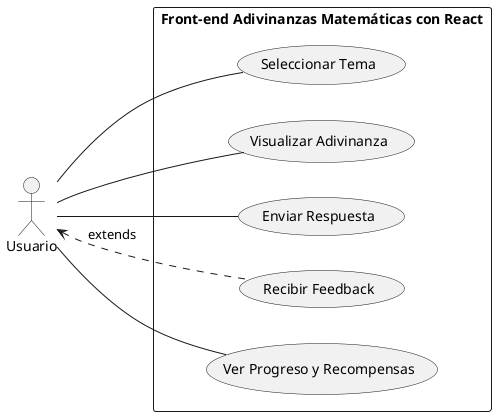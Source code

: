 @startuml
left to right direction
actor Usuario
rectangle "Front-end Adivinanzas Matemáticas con React" {
 Usuario -- (Seleccionar Tema)
 Usuario -- (Visualizar Adivinanza)
 Usuario -- (Enviar Respuesta)
 Usuario <.. (Recibir Feedback) : extends
 Usuario -- (Ver Progreso y Recompensas)
}
@enduml